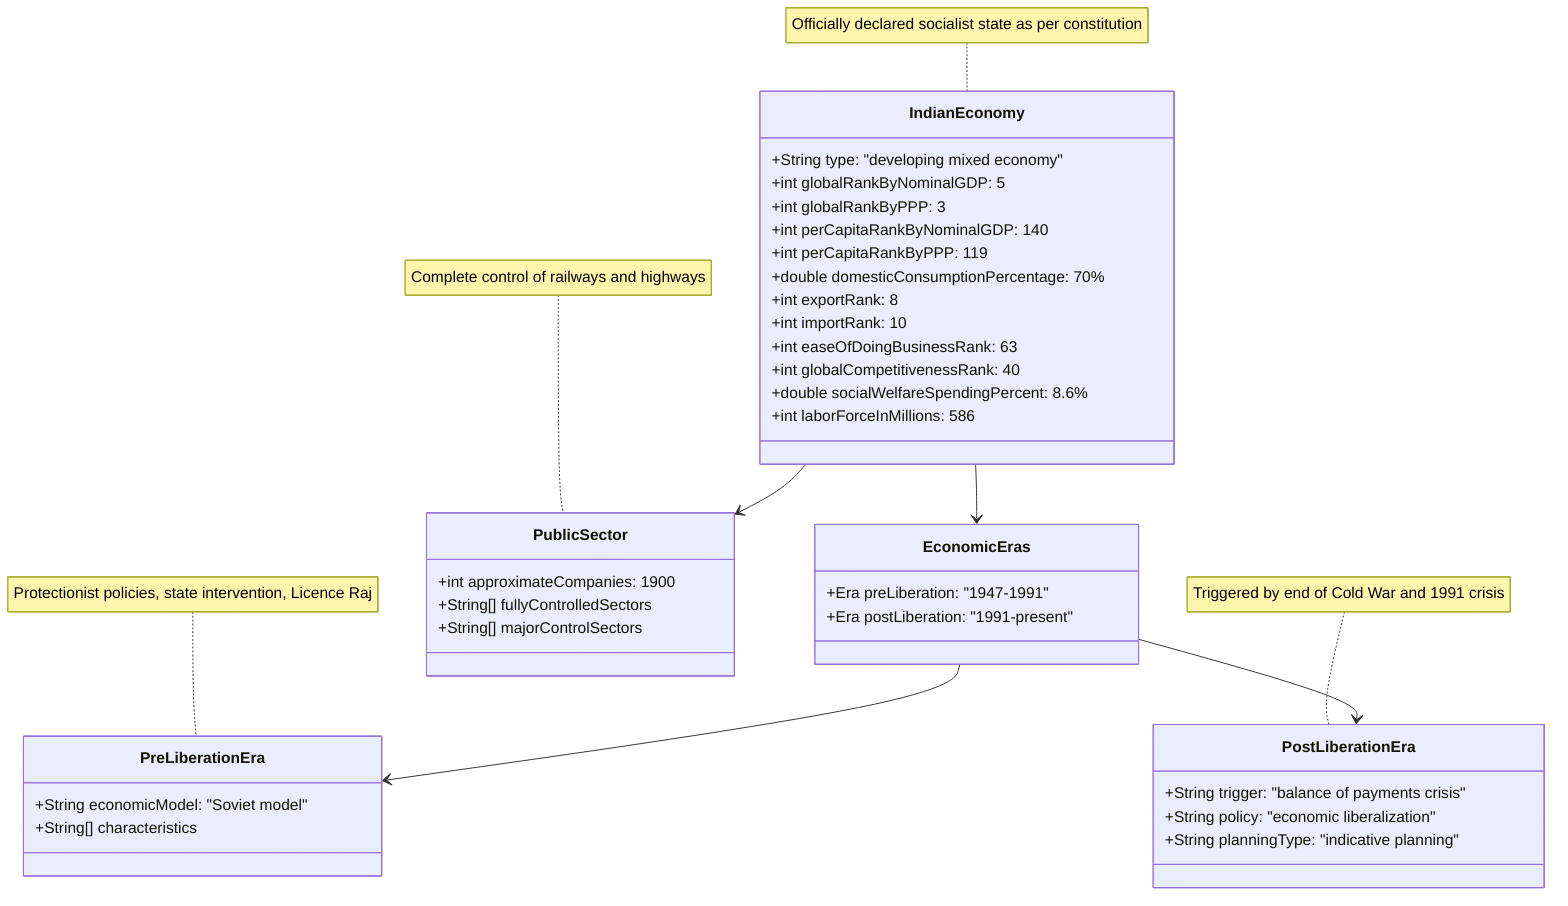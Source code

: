 classDiagram
    class IndianEconomy {
        +String type: "developing mixed economy"
        +int globalRankByNominalGDP: 5
        +int globalRankByPPP: 3
        +int perCapitaRankByNominalGDP: 140
        +int perCapitaRankByPPP: 119
        +double domesticConsumptionPercentage: 70%
        +int exportRank: 8
        +int importRank: 10
        +int easeOfDoingBusinessRank: 63
        +int globalCompetitivenessRank: 40
        +double socialWelfareSpendingPercent: 8.6%
        +int laborForceInMillions: 586
    }
    note for IndianEconomy "Officially declared socialist state as per constitution"

    class EconomicEras {
        +Era preLiberation: "1947-1991"
        +Era postLiberation: "1991-present"
    }

    class PreLiberationEra {
        +String economicModel: "Soviet model"
        +String[] characteristics
    }
    note for PreLiberationEra "Protectionist policies, state intervention, Licence Raj"

    class PostLiberationEra {
        +String trigger: "balance of payments crisis"
        +String policy: "economic liberalization"
        +String planningType: "indicative planning"
    }
    note for PostLiberationEra "Triggered by end of Cold War and 1991 crisis"

    class PublicSector {
        +int approximateCompanies: 1900
        +String[] fullyControlledSectors
        +String[] majorControlSectors
    }
    note for PublicSector "Complete control of railways and highways"

    IndianEconomy --> EconomicEras
    EconomicEras --> PreLiberationEra
    EconomicEras --> PostLiberationEra
    IndianEconomy --> PublicSector
